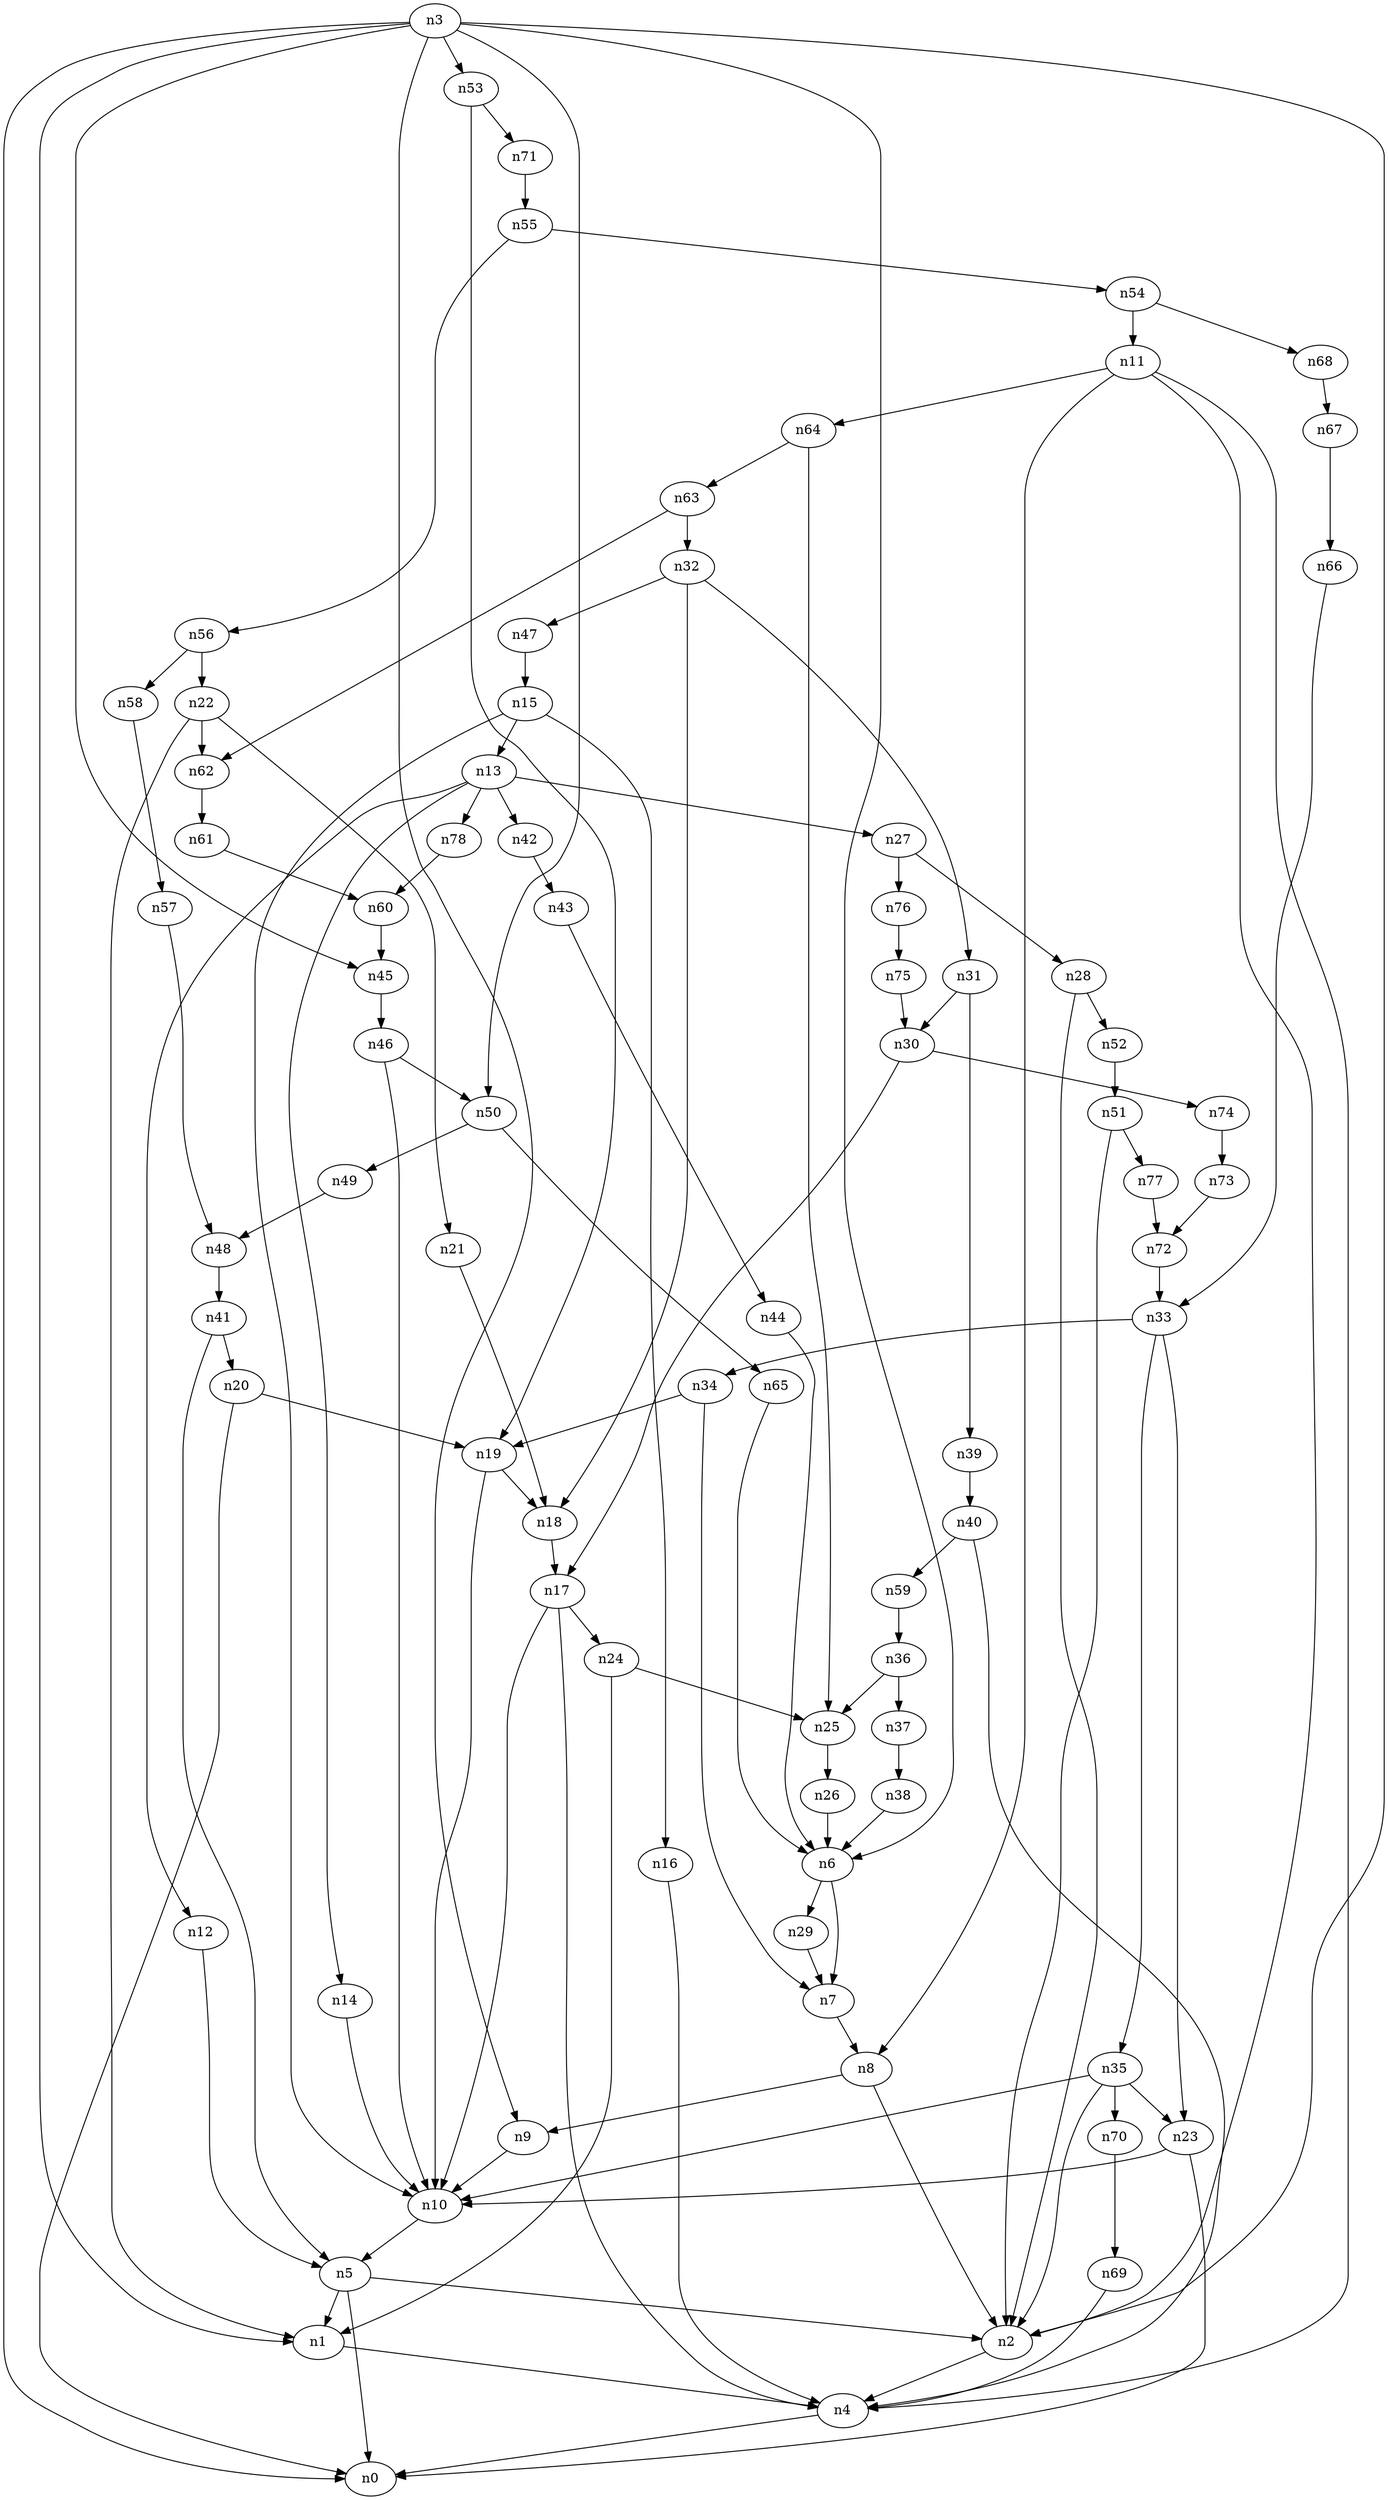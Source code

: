 digraph G {
	n1 -> n4	 [_graphml_id=e4];
	n2 -> n4	 [_graphml_id=e7];
	n3 -> n0	 [_graphml_id=e0];
	n3 -> n1	 [_graphml_id=e3];
	n3 -> n2	 [_graphml_id=e6];
	n3 -> n6	 [_graphml_id=e9];
	n3 -> n9	 [_graphml_id=e13];
	n3 -> n45	 [_graphml_id=e72];
	n3 -> n50	 [_graphml_id=e117];
	n3 -> n53	 [_graphml_id=e85];
	n4 -> n0	 [_graphml_id=e1];
	n5 -> n0	 [_graphml_id=e2];
	n5 -> n1	 [_graphml_id=e5];
	n5 -> n2	 [_graphml_id=e8];
	n6 -> n7	 [_graphml_id=e10];
	n6 -> n29	 [_graphml_id=e45];
	n7 -> n8	 [_graphml_id=e11];
	n8 -> n2	 [_graphml_id=e12];
	n8 -> n9	 [_graphml_id=e47];
	n9 -> n10	 [_graphml_id=e14];
	n10 -> n5	 [_graphml_id=e15];
	n11 -> n2	 [_graphml_id=e18];
	n11 -> n4	 [_graphml_id=e17];
	n11 -> n8	 [_graphml_id=e16];
	n11 -> n64	 [_graphml_id=e104];
	n12 -> n5	 [_graphml_id=e19];
	n13 -> n12	 [_graphml_id=e20];
	n13 -> n14	 [_graphml_id=e21];
	n13 -> n27	 [_graphml_id=e42];
	n13 -> n42	 [_graphml_id=e68];
	n13 -> n78	 [_graphml_id=e128];
	n14 -> n10	 [_graphml_id=e22];
	n15 -> n10	 [_graphml_id=e97];
	n15 -> n13	 [_graphml_id=e23];
	n15 -> n16	 [_graphml_id=e24];
	n16 -> n4	 [_graphml_id=e25];
	n17 -> n4	 [_graphml_id=e26];
	n17 -> n10	 [_graphml_id=e27];
	n17 -> n24	 [_graphml_id=e38];
	n18 -> n17	 [_graphml_id=e28];
	n19 -> n10	 [_graphml_id=e37];
	n19 -> n18	 [_graphml_id=e29];
	n20 -> n0	 [_graphml_id=e31];
	n20 -> n19	 [_graphml_id=e30];
	n21 -> n18	 [_graphml_id=e32];
	n22 -> n1	 [_graphml_id=e34];
	n22 -> n21	 [_graphml_id=e33];
	n22 -> n62	 [_graphml_id=e101];
	n23 -> n0	 [_graphml_id=e35];
	n23 -> n10	 [_graphml_id=e36];
	n24 -> n1	 [_graphml_id=e67];
	n24 -> n25	 [_graphml_id=e39];
	n25 -> n26	 [_graphml_id=e40];
	n26 -> n6	 [_graphml_id=e41];
	n27 -> n28	 [_graphml_id=e43];
	n27 -> n76	 [_graphml_id=e124];
	n28 -> n2	 [_graphml_id=e44];
	n28 -> n52	 [_graphml_id=e84];
	n29 -> n7	 [_graphml_id=e46];
	n30 -> n17	 [_graphml_id=e48];
	n30 -> n74	 [_graphml_id=e121];
	n31 -> n30	 [_graphml_id=e49];
	n31 -> n39	 [_graphml_id=e62];
	n32 -> n18	 [_graphml_id=e51];
	n32 -> n31	 [_graphml_id=e50];
	n32 -> n47	 [_graphml_id=e76];
	n33 -> n23	 [_graphml_id=e52];
	n33 -> n34	 [_graphml_id=e53];
	n33 -> n35	 [_graphml_id=e55];
	n34 -> n7	 [_graphml_id=e54];
	n34 -> n19	 [_graphml_id=e77];
	n35 -> n2	 [_graphml_id=e57];
	n35 -> n10	 [_graphml_id=e87];
	n35 -> n23	 [_graphml_id=e56];
	n35 -> n70	 [_graphml_id=e114];
	n36 -> n25	 [_graphml_id=e58];
	n36 -> n37	 [_graphml_id=e59];
	n37 -> n38	 [_graphml_id=e60];
	n38 -> n6	 [_graphml_id=e61];
	n39 -> n40	 [_graphml_id=e63];
	n40 -> n4	 [_graphml_id=e64];
	n40 -> n59	 [_graphml_id=e96];
	n41 -> n5	 [_graphml_id=e66];
	n41 -> n20	 [_graphml_id=e65];
	n42 -> n43	 [_graphml_id=e69];
	n43 -> n44	 [_graphml_id=e70];
	n44 -> n6	 [_graphml_id=e71];
	n45 -> n46	 [_graphml_id=e73];
	n46 -> n10	 [_graphml_id=e74];
	n46 -> n50	 [_graphml_id=e81];
	n47 -> n15	 [_graphml_id=e75];
	n48 -> n41	 [_graphml_id=e78];
	n49 -> n48	 [_graphml_id=e79];
	n50 -> n49	 [_graphml_id=e80];
	n50 -> n65	 [_graphml_id=e105];
	n51 -> n2	 [_graphml_id=e82];
	n51 -> n77	 [_graphml_id=e126];
	n52 -> n51	 [_graphml_id=e83];
	n53 -> n19	 [_graphml_id=e86];
	n53 -> n71	 [_graphml_id=e115];
	n54 -> n11	 [_graphml_id=e88];
	n54 -> n68	 [_graphml_id=e111];
	n55 -> n54	 [_graphml_id=e89];
	n55 -> n56	 [_graphml_id=e90];
	n56 -> n22	 [_graphml_id=e91];
	n56 -> n58	 [_graphml_id=e94];
	n57 -> n48	 [_graphml_id=e92];
	n58 -> n57	 [_graphml_id=e93];
	n59 -> n36	 [_graphml_id=e95];
	n60 -> n45	 [_graphml_id=e98];
	n61 -> n60	 [_graphml_id=e99];
	n62 -> n61	 [_graphml_id=e100];
	n63 -> n32	 [_graphml_id=e127];
	n63 -> n62	 [_graphml_id=e102];
	n64 -> n25	 [_graphml_id=e107];
	n64 -> n63	 [_graphml_id=e103];
	n65 -> n6	 [_graphml_id=e106];
	n66 -> n33	 [_graphml_id=e108];
	n67 -> n66	 [_graphml_id=e109];
	n68 -> n67	 [_graphml_id=e110];
	n69 -> n4	 [_graphml_id=e112];
	n70 -> n69	 [_graphml_id=e113];
	n71 -> n55	 [_graphml_id=e116];
	n72 -> n33	 [_graphml_id=e118];
	n73 -> n72	 [_graphml_id=e119];
	n74 -> n73	 [_graphml_id=e120];
	n75 -> n30	 [_graphml_id=e122];
	n76 -> n75	 [_graphml_id=e123];
	n77 -> n72	 [_graphml_id=e125];
	n78 -> n60	 [_graphml_id=e129];
}
